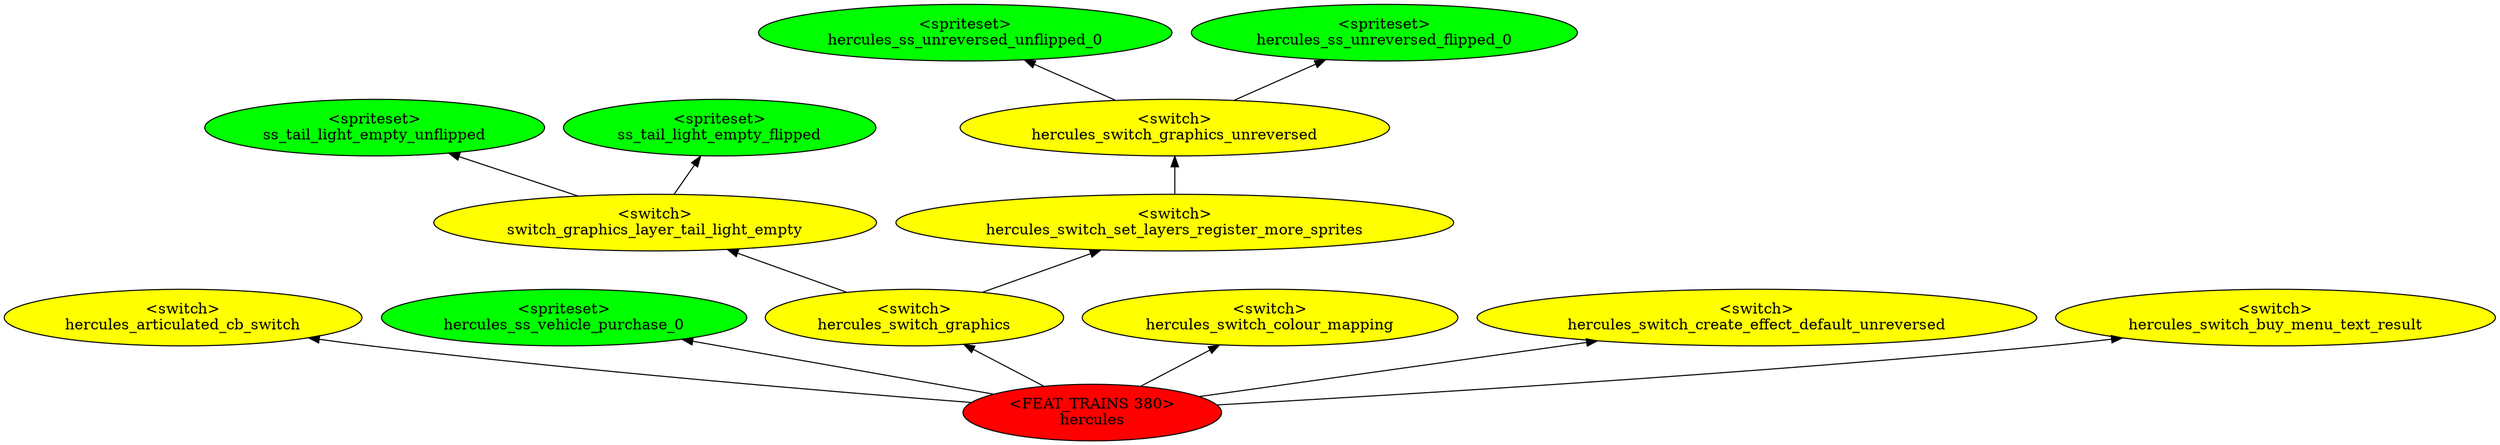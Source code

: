 digraph {
rankdir="BT"
ss_tail_light_empty_unflipped [fillcolor=green style="filled" label="<spriteset>\nss_tail_light_empty_unflipped"]
ss_tail_light_empty_flipped [fillcolor=green style="filled" label="<spriteset>\nss_tail_light_empty_flipped"]
switch_graphics_layer_tail_light_empty [fillcolor=yellow style="filled" label="<switch>\nswitch_graphics_layer_tail_light_empty"]
hercules_articulated_cb_switch [fillcolor=yellow style="filled" label="<switch>\nhercules_articulated_cb_switch"]
hercules_ss_unreversed_unflipped_0 [fillcolor=green style="filled" label="<spriteset>\nhercules_ss_unreversed_unflipped_0"]
hercules_ss_unreversed_flipped_0 [fillcolor=green style="filled" label="<spriteset>\nhercules_ss_unreversed_flipped_0"]
hercules_switch_graphics_unreversed [fillcolor=yellow style="filled" label="<switch>\nhercules_switch_graphics_unreversed"]
hercules_ss_vehicle_purchase_0 [fillcolor=green style="filled" label="<spriteset>\nhercules_ss_vehicle_purchase_0"]
hercules_switch_set_layers_register_more_sprites [fillcolor=yellow style="filled" label="<switch>\nhercules_switch_set_layers_register_more_sprites"]
hercules_switch_graphics [fillcolor=yellow style="filled" label="<switch>\nhercules_switch_graphics"]
hercules_switch_colour_mapping [fillcolor=yellow style="filled" label="<switch>\nhercules_switch_colour_mapping"]
hercules_switch_create_effect_default_unreversed [fillcolor=yellow style="filled" label="<switch>\nhercules_switch_create_effect_default_unreversed"]
hercules_switch_buy_menu_text_result [fillcolor=yellow style="filled" label="<switch>\nhercules_switch_buy_menu_text_result"]
hercules [fillcolor=red style="filled" label="<FEAT_TRAINS 380>\nhercules"]
hercules_switch_graphics->switch_graphics_layer_tail_light_empty
hercules_switch_graphics->hercules_switch_set_layers_register_more_sprites
switch_graphics_layer_tail_light_empty->ss_tail_light_empty_flipped
hercules_switch_set_layers_register_more_sprites->hercules_switch_graphics_unreversed
hercules_switch_graphics_unreversed->hercules_ss_unreversed_flipped_0
hercules->hercules_ss_vehicle_purchase_0
hercules->hercules_switch_create_effect_default_unreversed
hercules->hercules_articulated_cb_switch
hercules->hercules_switch_colour_mapping
hercules->hercules_switch_buy_menu_text_result
switch_graphics_layer_tail_light_empty->ss_tail_light_empty_unflipped
hercules->hercules_switch_graphics
hercules_switch_graphics_unreversed->hercules_ss_unreversed_unflipped_0
}
